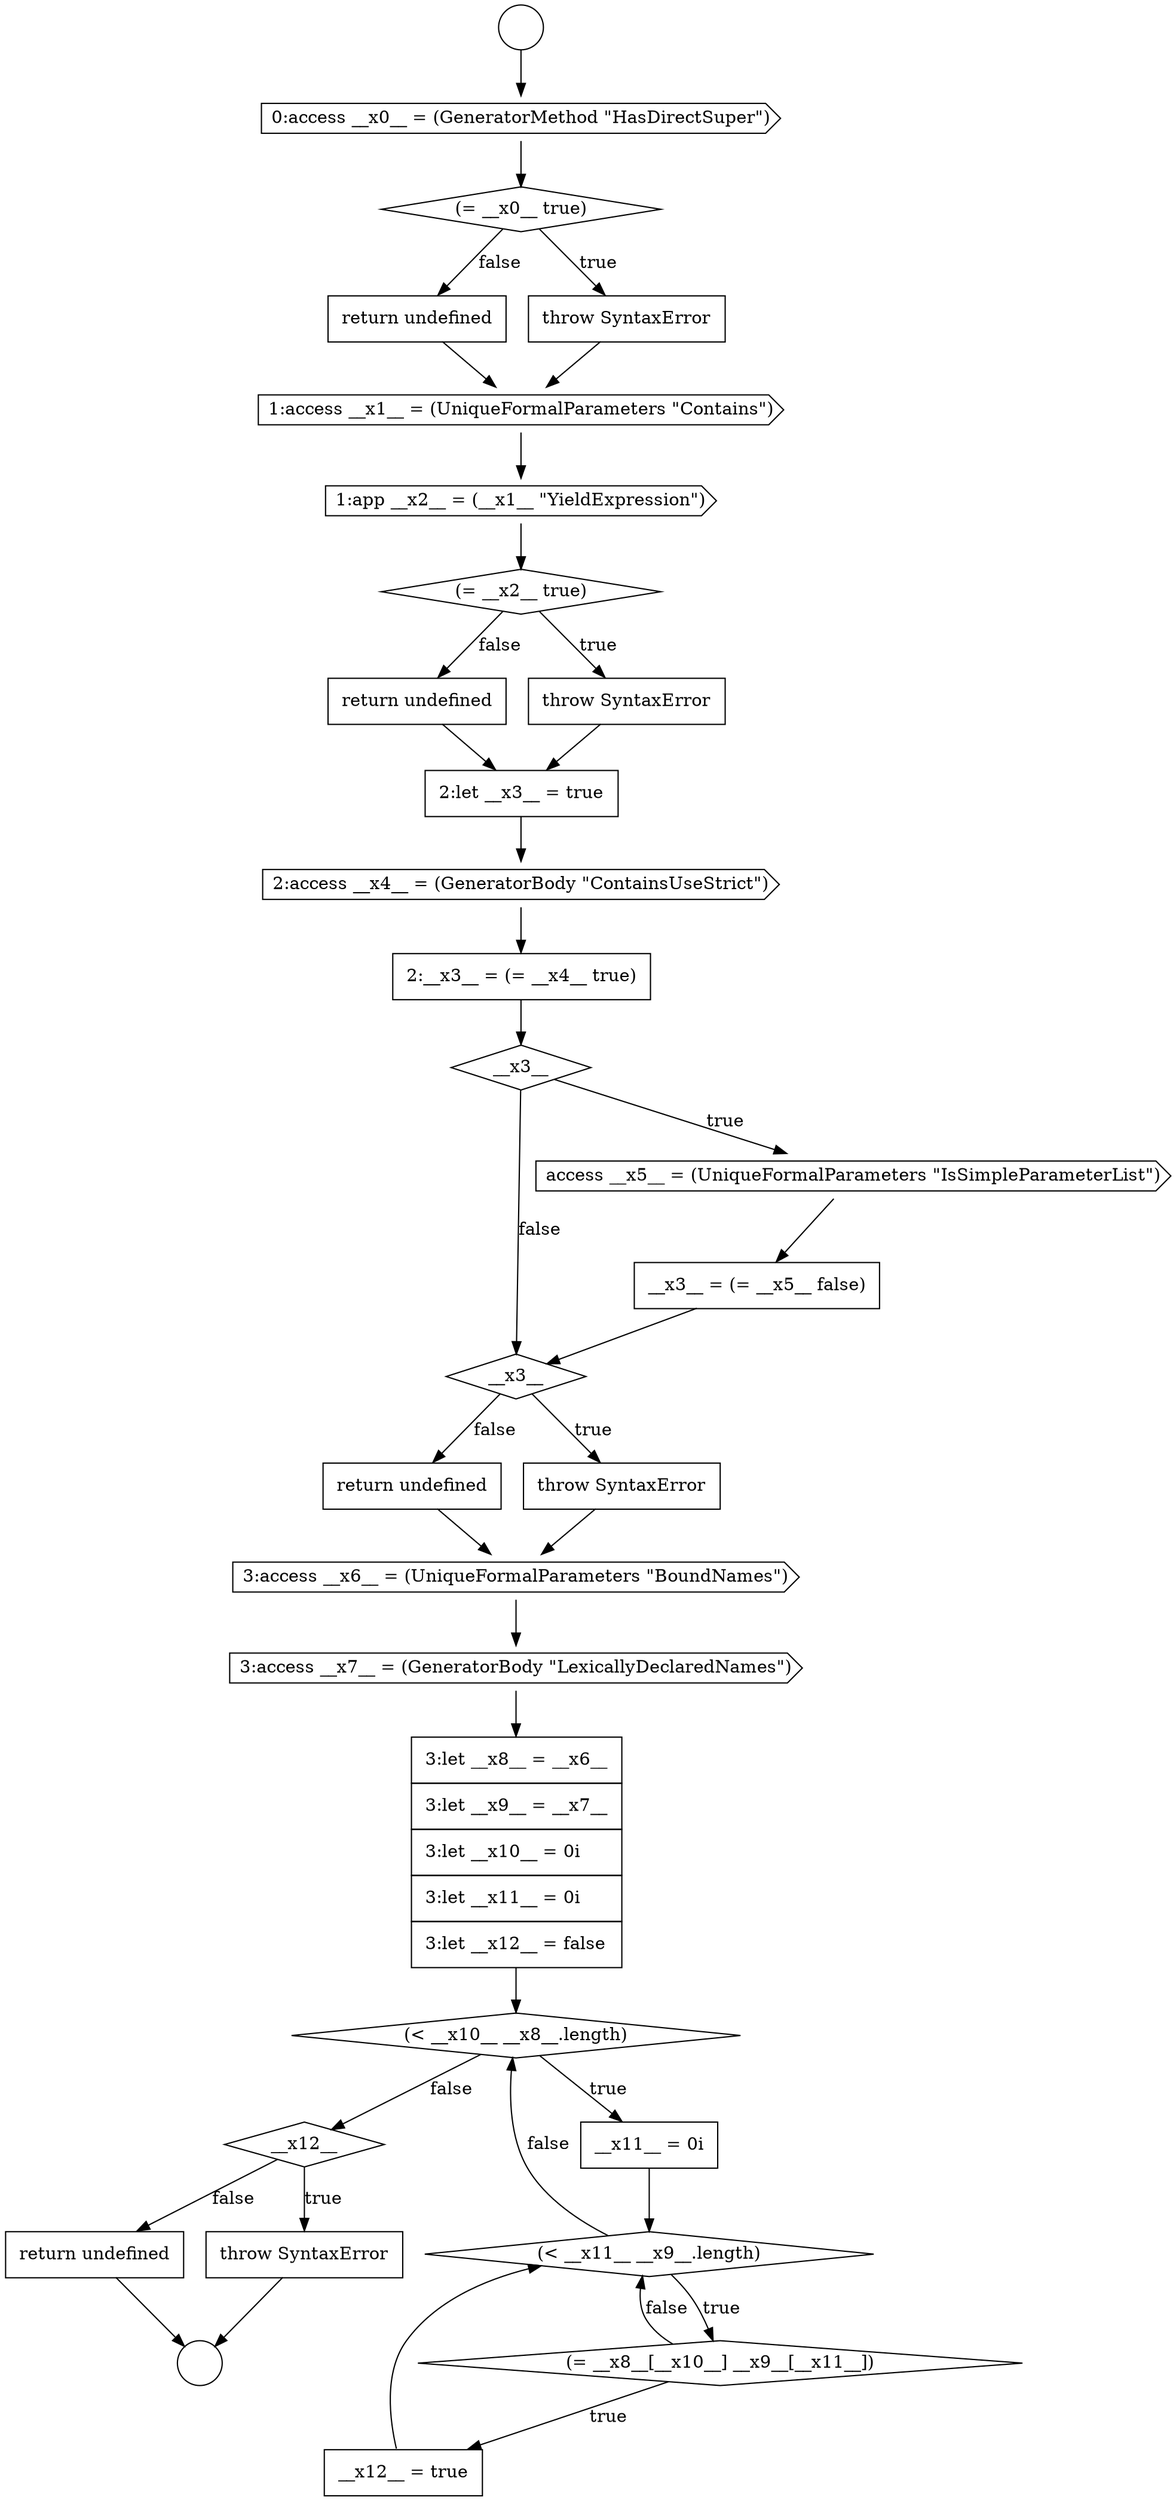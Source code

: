 digraph {
  node19254 [shape=cds, label=<<font color="black">2:access __x4__ = (GeneratorBody &quot;ContainsUseStrict&quot;)</font>> color="black" fillcolor="white" style=filled]
  node19259 [shape=diamond, label=<<font color="black">__x3__</font>> color="black" fillcolor="white" style=filled]
  node19242 [shape=circle label=" " color="black" fillcolor="white" style=filled]
  node19250 [shape=diamond, label=<<font color="black">(= __x2__ true)</font>> color="black" fillcolor="white" style=filled]
  node19263 [shape=cds, label=<<font color="black">3:access __x7__ = (GeneratorBody &quot;LexicallyDeclaredNames&quot;)</font>> color="black" fillcolor="white" style=filled]
  node19245 [shape=diamond, label=<<font color="black">(= __x0__ true)</font>> color="black" fillcolor="white" style=filled]
  node19257 [shape=cds, label=<<font color="black">access __x5__ = (UniqueFormalParameters &quot;IsSimpleParameterList&quot;)</font>> color="black" fillcolor="white" style=filled]
  node19252 [shape=none, margin=0, label=<<font color="black">
    <table border="0" cellborder="1" cellspacing="0" cellpadding="10">
      <tr><td align="left">return undefined</td></tr>
    </table>
  </font>> color="black" fillcolor="white" style=filled]
  node19261 [shape=none, margin=0, label=<<font color="black">
    <table border="0" cellborder="1" cellspacing="0" cellpadding="10">
      <tr><td align="left">return undefined</td></tr>
    </table>
  </font>> color="black" fillcolor="white" style=filled]
  node19243 [shape=circle label=" " color="black" fillcolor="white" style=filled]
  node19247 [shape=none, margin=0, label=<<font color="black">
    <table border="0" cellborder="1" cellspacing="0" cellpadding="10">
      <tr><td align="left">return undefined</td></tr>
    </table>
  </font>> color="black" fillcolor="white" style=filled]
  node19267 [shape=diamond, label=<<font color="black">(&lt; __x11__ __x9__.length)</font>> color="black" fillcolor="white" style=filled]
  node19246 [shape=none, margin=0, label=<<font color="black">
    <table border="0" cellborder="1" cellspacing="0" cellpadding="10">
      <tr><td align="left">throw SyntaxError</td></tr>
    </table>
  </font>> color="black" fillcolor="white" style=filled]
  node19255 [shape=none, margin=0, label=<<font color="black">
    <table border="0" cellborder="1" cellspacing="0" cellpadding="10">
      <tr><td align="left">2:__x3__ = (= __x4__ true)</td></tr>
    </table>
  </font>> color="black" fillcolor="white" style=filled]
  node19258 [shape=none, margin=0, label=<<font color="black">
    <table border="0" cellborder="1" cellspacing="0" cellpadding="10">
      <tr><td align="left">__x3__ = (= __x5__ false)</td></tr>
    </table>
  </font>> color="black" fillcolor="white" style=filled]
  node19251 [shape=none, margin=0, label=<<font color="black">
    <table border="0" cellborder="1" cellspacing="0" cellpadding="10">
      <tr><td align="left">throw SyntaxError</td></tr>
    </table>
  </font>> color="black" fillcolor="white" style=filled]
  node19262 [shape=cds, label=<<font color="black">3:access __x6__ = (UniqueFormalParameters &quot;BoundNames&quot;)</font>> color="black" fillcolor="white" style=filled]
  node19270 [shape=diamond, label=<<font color="black">__x12__</font>> color="black" fillcolor="white" style=filled]
  node19268 [shape=diamond, label=<<font color="black">(= __x8__[__x10__] __x9__[__x11__])</font>> color="black" fillcolor="white" style=filled]
  node19249 [shape=cds, label=<<font color="black">1:app __x2__ = (__x1__ &quot;YieldExpression&quot;)</font>> color="black" fillcolor="white" style=filled]
  node19264 [shape=none, margin=0, label=<<font color="black">
    <table border="0" cellborder="1" cellspacing="0" cellpadding="10">
      <tr><td align="left">3:let __x8__ = __x6__</td></tr>
      <tr><td align="left">3:let __x9__ = __x7__</td></tr>
      <tr><td align="left">3:let __x10__ = 0i</td></tr>
      <tr><td align="left">3:let __x11__ = 0i</td></tr>
      <tr><td align="left">3:let __x12__ = false</td></tr>
    </table>
  </font>> color="black" fillcolor="white" style=filled]
  node19269 [shape=none, margin=0, label=<<font color="black">
    <table border="0" cellborder="1" cellspacing="0" cellpadding="10">
      <tr><td align="left">__x12__ = true</td></tr>
    </table>
  </font>> color="black" fillcolor="white" style=filled]
  node19244 [shape=cds, label=<<font color="black">0:access __x0__ = (GeneratorMethod &quot;HasDirectSuper&quot;)</font>> color="black" fillcolor="white" style=filled]
  node19256 [shape=diamond, label=<<font color="black">__x3__</font>> color="black" fillcolor="white" style=filled]
  node19271 [shape=none, margin=0, label=<<font color="black">
    <table border="0" cellborder="1" cellspacing="0" cellpadding="10">
      <tr><td align="left">throw SyntaxError</td></tr>
    </table>
  </font>> color="black" fillcolor="white" style=filled]
  node19265 [shape=diamond, label=<<font color="black">(&lt; __x10__ __x8__.length)</font>> color="black" fillcolor="white" style=filled]
  node19248 [shape=cds, label=<<font color="black">1:access __x1__ = (UniqueFormalParameters &quot;Contains&quot;)</font>> color="black" fillcolor="white" style=filled]
  node19260 [shape=none, margin=0, label=<<font color="black">
    <table border="0" cellborder="1" cellspacing="0" cellpadding="10">
      <tr><td align="left">throw SyntaxError</td></tr>
    </table>
  </font>> color="black" fillcolor="white" style=filled]
  node19253 [shape=none, margin=0, label=<<font color="black">
    <table border="0" cellborder="1" cellspacing="0" cellpadding="10">
      <tr><td align="left">2:let __x3__ = true</td></tr>
    </table>
  </font>> color="black" fillcolor="white" style=filled]
  node19266 [shape=none, margin=0, label=<<font color="black">
    <table border="0" cellborder="1" cellspacing="0" cellpadding="10">
      <tr><td align="left">__x11__ = 0i</td></tr>
    </table>
  </font>> color="black" fillcolor="white" style=filled]
  node19272 [shape=none, margin=0, label=<<font color="black">
    <table border="0" cellborder="1" cellspacing="0" cellpadding="10">
      <tr><td align="left">return undefined</td></tr>
    </table>
  </font>> color="black" fillcolor="white" style=filled]
  node19252 -> node19253 [ color="black"]
  node19258 -> node19259 [ color="black"]
  node19250 -> node19251 [label=<<font color="black">true</font>> color="black"]
  node19250 -> node19252 [label=<<font color="black">false</font>> color="black"]
  node19271 -> node19243 [ color="black"]
  node19267 -> node19268 [label=<<font color="black">true</font>> color="black"]
  node19267 -> node19265 [label=<<font color="black">false</font>> color="black"]
  node19257 -> node19258 [ color="black"]
  node19254 -> node19255 [ color="black"]
  node19269 -> node19267 [ color="black"]
  node19270 -> node19271 [label=<<font color="black">true</font>> color="black"]
  node19270 -> node19272 [label=<<font color="black">false</font>> color="black"]
  node19251 -> node19253 [ color="black"]
  node19249 -> node19250 [ color="black"]
  node19248 -> node19249 [ color="black"]
  node19253 -> node19254 [ color="black"]
  node19259 -> node19260 [label=<<font color="black">true</font>> color="black"]
  node19259 -> node19261 [label=<<font color="black">false</font>> color="black"]
  node19261 -> node19262 [ color="black"]
  node19260 -> node19262 [ color="black"]
  node19263 -> node19264 [ color="black"]
  node19246 -> node19248 [ color="black"]
  node19272 -> node19243 [ color="black"]
  node19266 -> node19267 [ color="black"]
  node19245 -> node19246 [label=<<font color="black">true</font>> color="black"]
  node19245 -> node19247 [label=<<font color="black">false</font>> color="black"]
  node19255 -> node19256 [ color="black"]
  node19268 -> node19269 [label=<<font color="black">true</font>> color="black"]
  node19268 -> node19267 [label=<<font color="black">false</font>> color="black"]
  node19262 -> node19263 [ color="black"]
  node19256 -> node19257 [label=<<font color="black">true</font>> color="black"]
  node19256 -> node19259 [label=<<font color="black">false</font>> color="black"]
  node19247 -> node19248 [ color="black"]
  node19265 -> node19266 [label=<<font color="black">true</font>> color="black"]
  node19265 -> node19270 [label=<<font color="black">false</font>> color="black"]
  node19244 -> node19245 [ color="black"]
  node19242 -> node19244 [ color="black"]
  node19264 -> node19265 [ color="black"]
}
